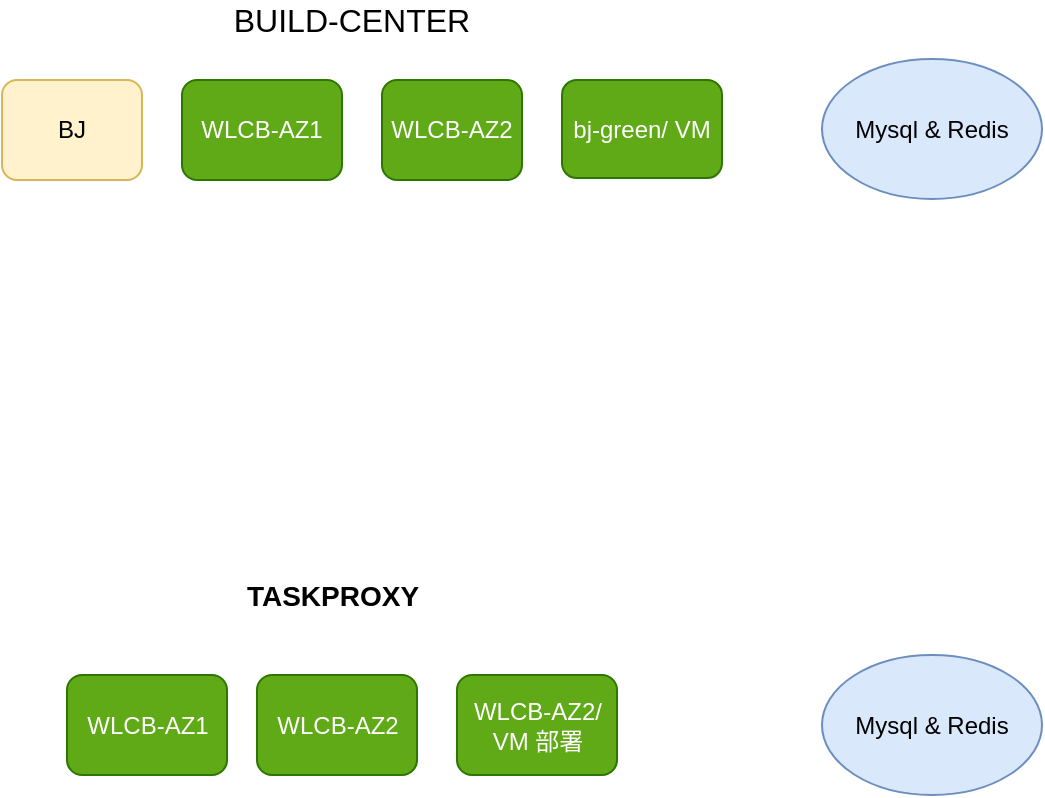 <mxfile version="11.0.7" type="github"><diagram id="yFWzFQJoDG5LbQRGL9qd" name="Page-1"><mxGraphModel dx="2249" dy="836" grid="1" gridSize="10" guides="1" tooltips="1" connect="1" arrows="1" fold="1" page="1" pageScale="1" pageWidth="827" pageHeight="1169" math="0" shadow="0"><root><mxCell id="0"/><mxCell id="1" parent="0"/><mxCell id="uvSfwWdrj63MOaOLARCe-1" value="BJ" style="rounded=1;whiteSpace=wrap;html=1;fillColor=#fff2cc;strokeColor=#d6b656;" vertex="1" parent="1"><mxGeometry x="-90" y="110" width="70" height="50" as="geometry"/></mxCell><mxCell id="uvSfwWdrj63MOaOLARCe-2" value="&lt;font style=&quot;font-size: 16px&quot;&gt;BUILD-CENTER&lt;/font&gt;" style="text;html=1;strokeColor=none;fillColor=none;align=center;verticalAlign=middle;whiteSpace=wrap;rounded=0;" vertex="1" parent="1"><mxGeometry x="-40" y="70" width="250" height="20" as="geometry"/></mxCell><mxCell id="uvSfwWdrj63MOaOLARCe-3" value="WLCB-AZ1" style="rounded=1;whiteSpace=wrap;html=1;fillColor=#60a917;strokeColor=#2D7600;fontColor=#ffffff;" vertex="1" parent="1"><mxGeometry y="110" width="80" height="50" as="geometry"/></mxCell><mxCell id="uvSfwWdrj63MOaOLARCe-4" value="WLCB-AZ2" style="rounded=1;whiteSpace=wrap;html=1;fillColor=#60a917;strokeColor=#2D7600;fontColor=#ffffff;" vertex="1" parent="1"><mxGeometry x="100" y="110" width="70" height="50" as="geometry"/></mxCell><mxCell id="uvSfwWdrj63MOaOLARCe-5" value="bj-green/ VM" style="rounded=1;whiteSpace=wrap;html=1;fillColor=#60a917;strokeColor=#2D7600;fontColor=#ffffff;" vertex="1" parent="1"><mxGeometry x="190" y="110" width="80" height="49" as="geometry"/></mxCell><mxCell id="uvSfwWdrj63MOaOLARCe-9" value="&lt;font style=&quot;font-size: 14px&quot;&gt;&lt;b&gt;TASKPROXY&lt;/b&gt;&lt;/font&gt;" style="text;html=1;strokeColor=none;fillColor=none;align=center;verticalAlign=middle;whiteSpace=wrap;rounded=0;" vertex="1" parent="1"><mxGeometry x="17.5" y="342.5" width="115" height="50" as="geometry"/></mxCell><mxCell id="uvSfwWdrj63MOaOLARCe-11" value="WLCB-AZ1" style="rounded=1;whiteSpace=wrap;html=1;fillColor=#60a917;strokeColor=#2D7600;fontColor=#ffffff;" vertex="1" parent="1"><mxGeometry x="-57.5" y="407.5" width="80" height="50" as="geometry"/></mxCell><mxCell id="uvSfwWdrj63MOaOLARCe-13" value="WLCB-AZ2" style="rounded=1;whiteSpace=wrap;html=1;fillColor=#60a917;strokeColor=#2D7600;fontColor=#ffffff;" vertex="1" parent="1"><mxGeometry x="37.5" y="407.5" width="80" height="50" as="geometry"/></mxCell><mxCell id="uvSfwWdrj63MOaOLARCe-14" value="WLCB-AZ2/ VM 部署" style="rounded=1;whiteSpace=wrap;html=1;fillColor=#60a917;strokeColor=#2D7600;fontColor=#ffffff;" vertex="1" parent="1"><mxGeometry x="137.5" y="407.5" width="80" height="50" as="geometry"/></mxCell><mxCell id="uvSfwWdrj63MOaOLARCe-16" value="Mysql &amp;amp; Redis" style="ellipse;whiteSpace=wrap;html=1;fillColor=#dae8fc;strokeColor=#6c8ebf;" vertex="1" parent="1"><mxGeometry x="320" y="99.5" width="110" height="70" as="geometry"/></mxCell><mxCell id="uvSfwWdrj63MOaOLARCe-17" value="Mysql &amp;amp; Redis" style="ellipse;whiteSpace=wrap;html=1;fillColor=#dae8fc;strokeColor=#6c8ebf;" vertex="1" parent="1"><mxGeometry x="320" y="397.5" width="110" height="70" as="geometry"/></mxCell></root></mxGraphModel></diagram></mxfile>